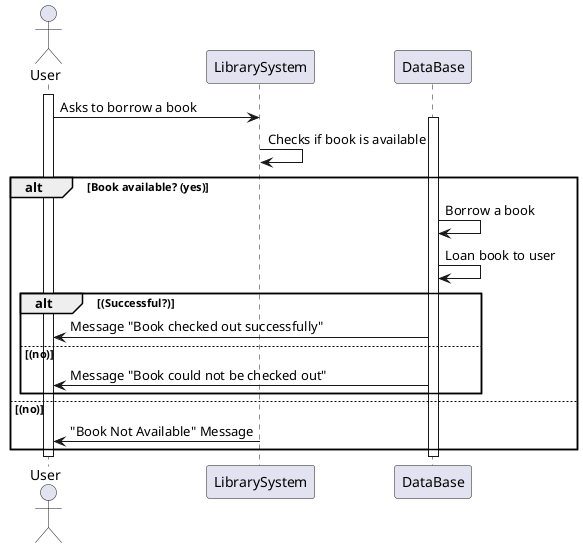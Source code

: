 

@startuml
actor User
participant "LibrarySystem" as LibrarySystem

activate User
User -> LibrarySystem: Asks to borrow a book
activate DataBase

LibrarySystem -> LibrarySystem: Checks if book is available
alt Book available? (yes)
     DataBase -> DataBase: Borrow a book
     DataBase -> DataBase: Loan book to user
     alt (Successful?)
         DataBase -> User: Message "Book checked out successfully"
     else (no)
         DataBase -> User: Message "Book could not be checked out"
     end
else (no)
     LibrarySystem -> User: "Book Not Available" Message
end

deactivate DataBase
deactivate User
@enduml


@startuml
actor User
participant "Library System" as LS
User -> LS: Enter the title of the book you want to borrow
LS --> User: Book successfully borrowed / The book is unavailable or not found
@enduml
